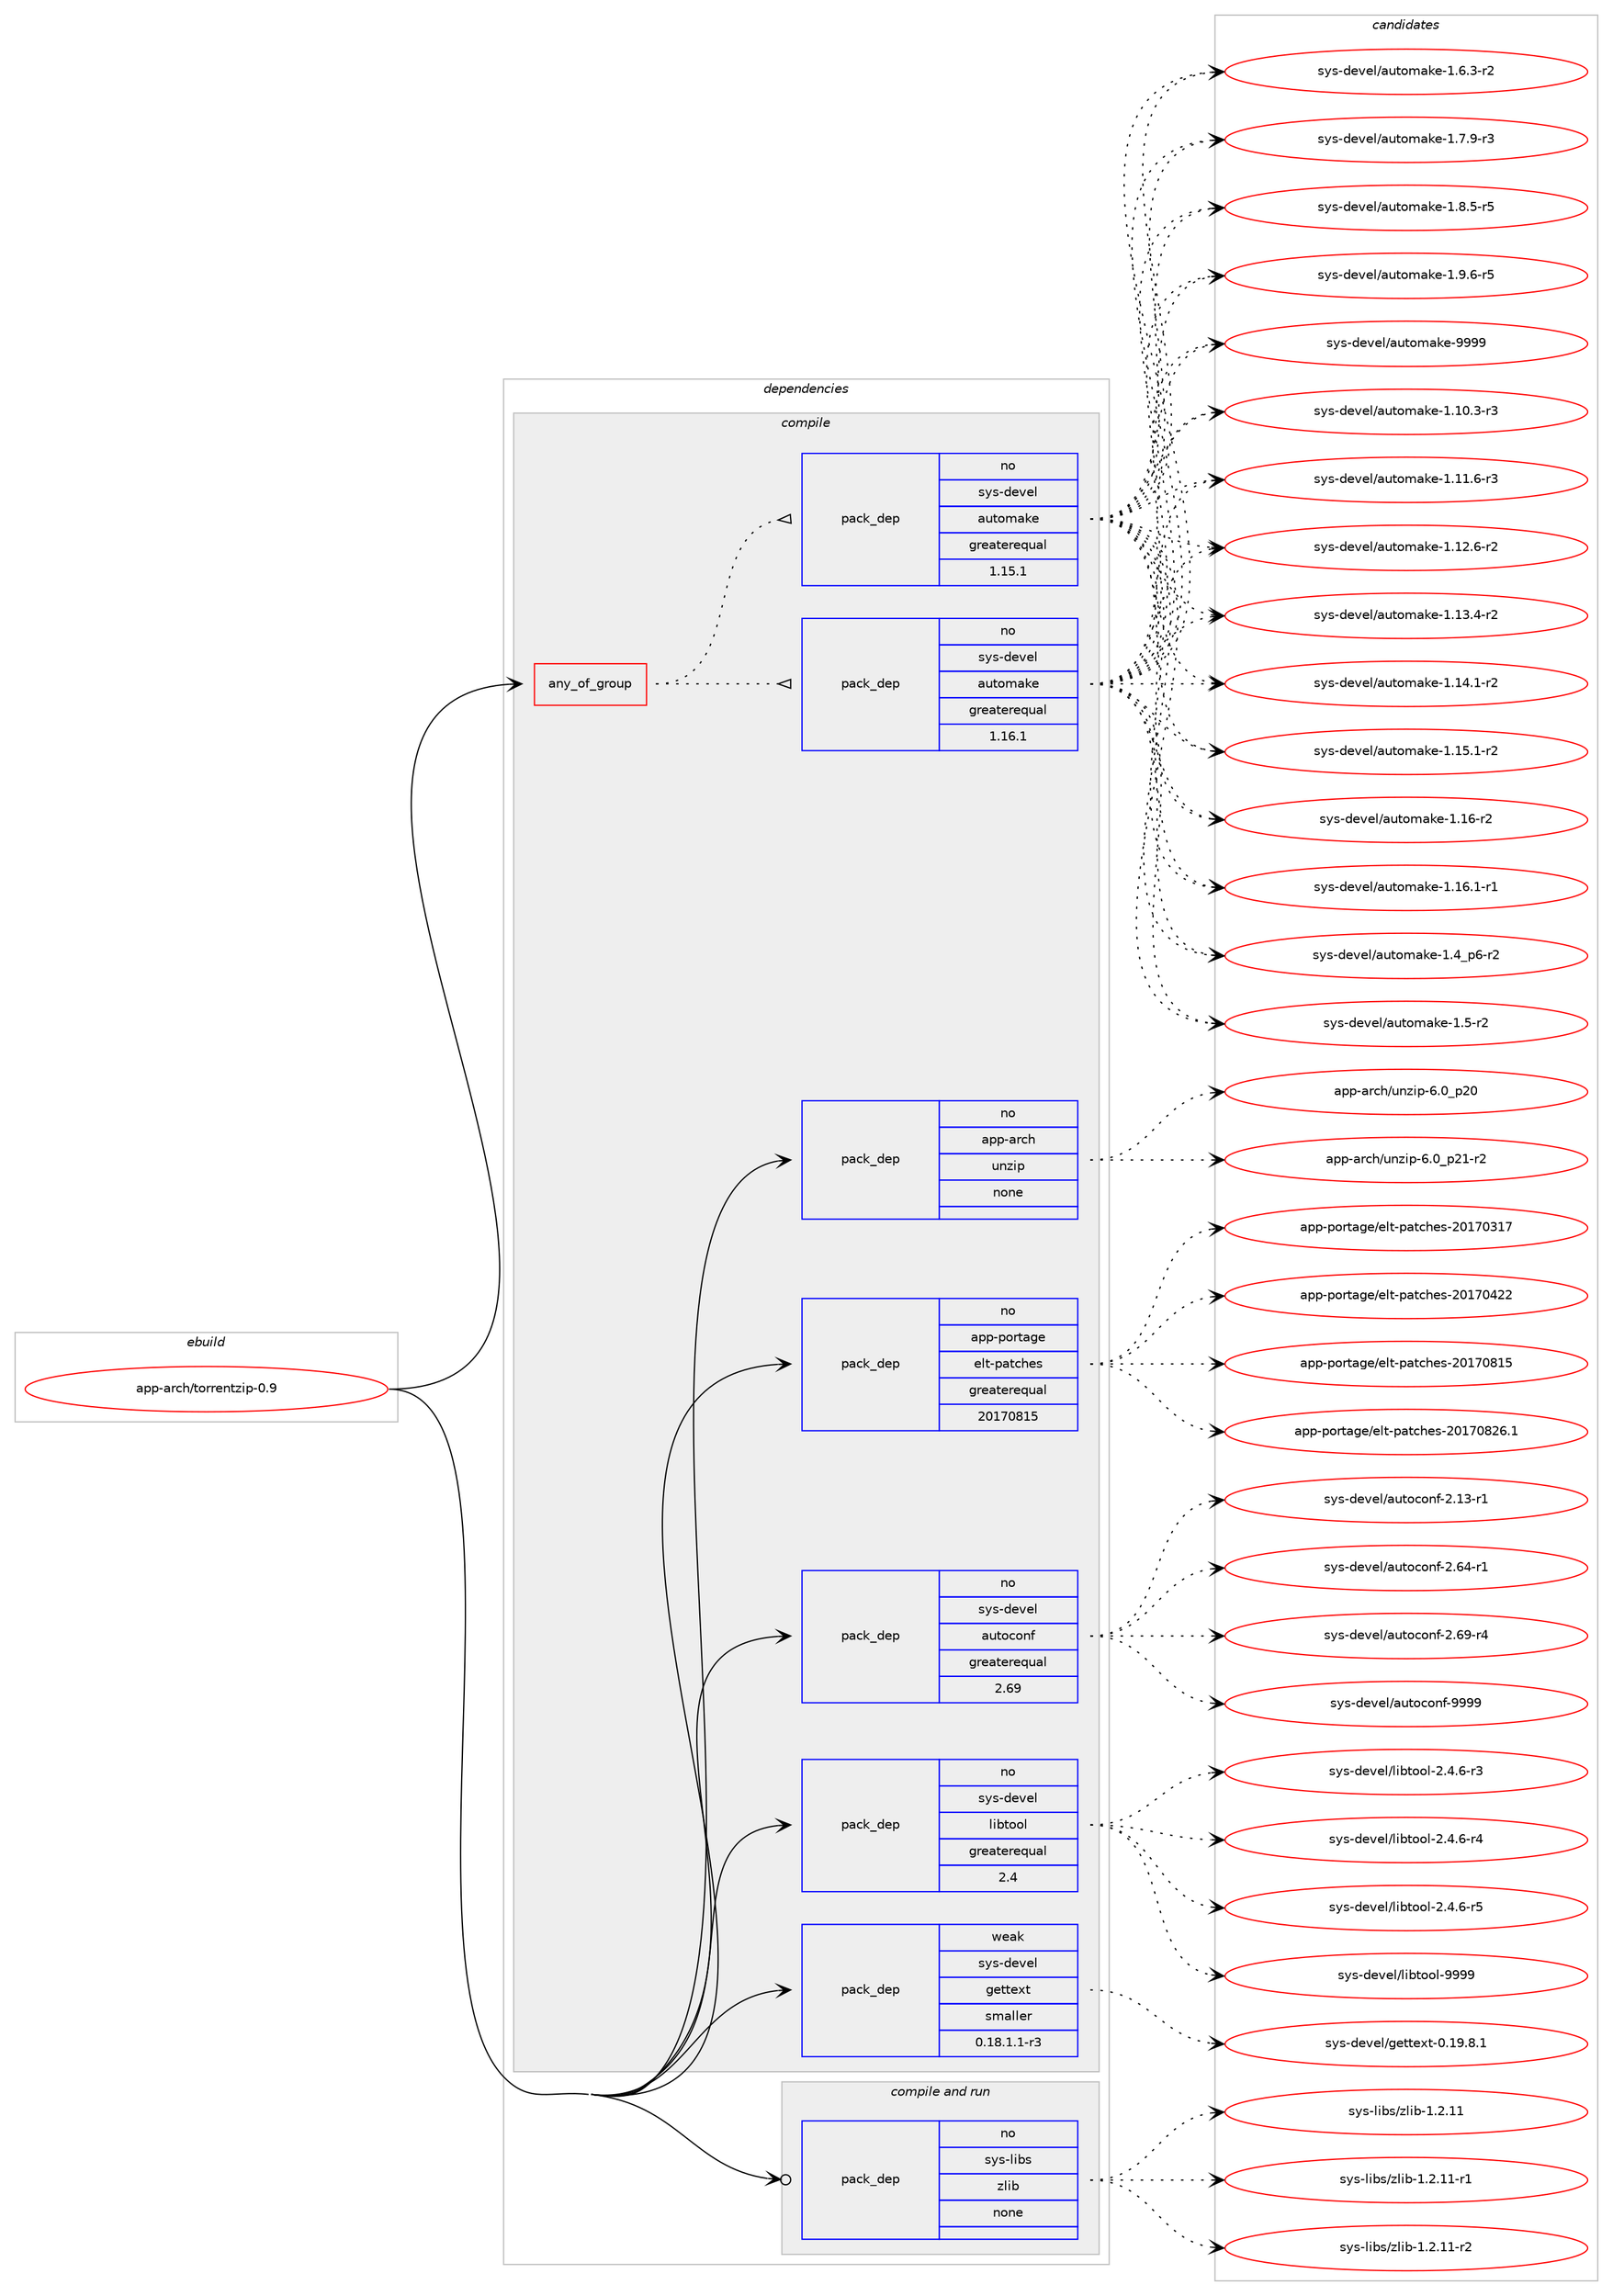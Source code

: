 digraph prolog {

# *************
# Graph options
# *************

newrank=true;
concentrate=true;
compound=true;
graph [rankdir=LR,fontname=Helvetica,fontsize=10,ranksep=1.5];#, ranksep=2.5, nodesep=0.2];
edge  [arrowhead=vee];
node  [fontname=Helvetica,fontsize=10];

# **********
# The ebuild
# **********

subgraph cluster_leftcol {
color=gray;
rank=same;
label=<<i>ebuild</i>>;
id [label="app-arch/torrentzip-0.9", color=red, width=4, href="../app-arch/torrentzip-0.9.svg"];
}

# ****************
# The dependencies
# ****************

subgraph cluster_midcol {
color=gray;
label=<<i>dependencies</i>>;
subgraph cluster_compile {
fillcolor="#eeeeee";
style=filled;
label=<<i>compile</i>>;
subgraph any19215 {
dependency1271752 [label=<<TABLE BORDER="0" CELLBORDER="1" CELLSPACING="0" CELLPADDING="4"><TR><TD CELLPADDING="10">any_of_group</TD></TR></TABLE>>, shape=none, color=red];subgraph pack905327 {
dependency1271753 [label=<<TABLE BORDER="0" CELLBORDER="1" CELLSPACING="0" CELLPADDING="4" WIDTH="220"><TR><TD ROWSPAN="6" CELLPADDING="30">pack_dep</TD></TR><TR><TD WIDTH="110">no</TD></TR><TR><TD>sys-devel</TD></TR><TR><TD>automake</TD></TR><TR><TD>greaterequal</TD></TR><TR><TD>1.16.1</TD></TR></TABLE>>, shape=none, color=blue];
}
dependency1271752:e -> dependency1271753:w [weight=20,style="dotted",arrowhead="oinv"];
subgraph pack905328 {
dependency1271754 [label=<<TABLE BORDER="0" CELLBORDER="1" CELLSPACING="0" CELLPADDING="4" WIDTH="220"><TR><TD ROWSPAN="6" CELLPADDING="30">pack_dep</TD></TR><TR><TD WIDTH="110">no</TD></TR><TR><TD>sys-devel</TD></TR><TR><TD>automake</TD></TR><TR><TD>greaterequal</TD></TR><TR><TD>1.15.1</TD></TR></TABLE>>, shape=none, color=blue];
}
dependency1271752:e -> dependency1271754:w [weight=20,style="dotted",arrowhead="oinv"];
}
id:e -> dependency1271752:w [weight=20,style="solid",arrowhead="vee"];
subgraph pack905329 {
dependency1271755 [label=<<TABLE BORDER="0" CELLBORDER="1" CELLSPACING="0" CELLPADDING="4" WIDTH="220"><TR><TD ROWSPAN="6" CELLPADDING="30">pack_dep</TD></TR><TR><TD WIDTH="110">no</TD></TR><TR><TD>app-arch</TD></TR><TR><TD>unzip</TD></TR><TR><TD>none</TD></TR><TR><TD></TD></TR></TABLE>>, shape=none, color=blue];
}
id:e -> dependency1271755:w [weight=20,style="solid",arrowhead="vee"];
subgraph pack905330 {
dependency1271756 [label=<<TABLE BORDER="0" CELLBORDER="1" CELLSPACING="0" CELLPADDING="4" WIDTH="220"><TR><TD ROWSPAN="6" CELLPADDING="30">pack_dep</TD></TR><TR><TD WIDTH="110">no</TD></TR><TR><TD>app-portage</TD></TR><TR><TD>elt-patches</TD></TR><TR><TD>greaterequal</TD></TR><TR><TD>20170815</TD></TR></TABLE>>, shape=none, color=blue];
}
id:e -> dependency1271756:w [weight=20,style="solid",arrowhead="vee"];
subgraph pack905331 {
dependency1271757 [label=<<TABLE BORDER="0" CELLBORDER="1" CELLSPACING="0" CELLPADDING="4" WIDTH="220"><TR><TD ROWSPAN="6" CELLPADDING="30">pack_dep</TD></TR><TR><TD WIDTH="110">no</TD></TR><TR><TD>sys-devel</TD></TR><TR><TD>autoconf</TD></TR><TR><TD>greaterequal</TD></TR><TR><TD>2.69</TD></TR></TABLE>>, shape=none, color=blue];
}
id:e -> dependency1271757:w [weight=20,style="solid",arrowhead="vee"];
subgraph pack905332 {
dependency1271758 [label=<<TABLE BORDER="0" CELLBORDER="1" CELLSPACING="0" CELLPADDING="4" WIDTH="220"><TR><TD ROWSPAN="6" CELLPADDING="30">pack_dep</TD></TR><TR><TD WIDTH="110">no</TD></TR><TR><TD>sys-devel</TD></TR><TR><TD>libtool</TD></TR><TR><TD>greaterequal</TD></TR><TR><TD>2.4</TD></TR></TABLE>>, shape=none, color=blue];
}
id:e -> dependency1271758:w [weight=20,style="solid",arrowhead="vee"];
subgraph pack905333 {
dependency1271759 [label=<<TABLE BORDER="0" CELLBORDER="1" CELLSPACING="0" CELLPADDING="4" WIDTH="220"><TR><TD ROWSPAN="6" CELLPADDING="30">pack_dep</TD></TR><TR><TD WIDTH="110">weak</TD></TR><TR><TD>sys-devel</TD></TR><TR><TD>gettext</TD></TR><TR><TD>smaller</TD></TR><TR><TD>0.18.1.1-r3</TD></TR></TABLE>>, shape=none, color=blue];
}
id:e -> dependency1271759:w [weight=20,style="solid",arrowhead="vee"];
}
subgraph cluster_compileandrun {
fillcolor="#eeeeee";
style=filled;
label=<<i>compile and run</i>>;
subgraph pack905334 {
dependency1271760 [label=<<TABLE BORDER="0" CELLBORDER="1" CELLSPACING="0" CELLPADDING="4" WIDTH="220"><TR><TD ROWSPAN="6" CELLPADDING="30">pack_dep</TD></TR><TR><TD WIDTH="110">no</TD></TR><TR><TD>sys-libs</TD></TR><TR><TD>zlib</TD></TR><TR><TD>none</TD></TR><TR><TD></TD></TR></TABLE>>, shape=none, color=blue];
}
id:e -> dependency1271760:w [weight=20,style="solid",arrowhead="odotvee"];
}
subgraph cluster_run {
fillcolor="#eeeeee";
style=filled;
label=<<i>run</i>>;
}
}

# **************
# The candidates
# **************

subgraph cluster_choices {
rank=same;
color=gray;
label=<<i>candidates</i>>;

subgraph choice905327 {
color=black;
nodesep=1;
choice11512111545100101118101108479711711611110997107101454946494846514511451 [label="sys-devel/automake-1.10.3-r3", color=red, width=4,href="../sys-devel/automake-1.10.3-r3.svg"];
choice11512111545100101118101108479711711611110997107101454946494946544511451 [label="sys-devel/automake-1.11.6-r3", color=red, width=4,href="../sys-devel/automake-1.11.6-r3.svg"];
choice11512111545100101118101108479711711611110997107101454946495046544511450 [label="sys-devel/automake-1.12.6-r2", color=red, width=4,href="../sys-devel/automake-1.12.6-r2.svg"];
choice11512111545100101118101108479711711611110997107101454946495146524511450 [label="sys-devel/automake-1.13.4-r2", color=red, width=4,href="../sys-devel/automake-1.13.4-r2.svg"];
choice11512111545100101118101108479711711611110997107101454946495246494511450 [label="sys-devel/automake-1.14.1-r2", color=red, width=4,href="../sys-devel/automake-1.14.1-r2.svg"];
choice11512111545100101118101108479711711611110997107101454946495346494511450 [label="sys-devel/automake-1.15.1-r2", color=red, width=4,href="../sys-devel/automake-1.15.1-r2.svg"];
choice1151211154510010111810110847971171161111099710710145494649544511450 [label="sys-devel/automake-1.16-r2", color=red, width=4,href="../sys-devel/automake-1.16-r2.svg"];
choice11512111545100101118101108479711711611110997107101454946495446494511449 [label="sys-devel/automake-1.16.1-r1", color=red, width=4,href="../sys-devel/automake-1.16.1-r1.svg"];
choice115121115451001011181011084797117116111109971071014549465295112544511450 [label="sys-devel/automake-1.4_p6-r2", color=red, width=4,href="../sys-devel/automake-1.4_p6-r2.svg"];
choice11512111545100101118101108479711711611110997107101454946534511450 [label="sys-devel/automake-1.5-r2", color=red, width=4,href="../sys-devel/automake-1.5-r2.svg"];
choice115121115451001011181011084797117116111109971071014549465446514511450 [label="sys-devel/automake-1.6.3-r2", color=red, width=4,href="../sys-devel/automake-1.6.3-r2.svg"];
choice115121115451001011181011084797117116111109971071014549465546574511451 [label="sys-devel/automake-1.7.9-r3", color=red, width=4,href="../sys-devel/automake-1.7.9-r3.svg"];
choice115121115451001011181011084797117116111109971071014549465646534511453 [label="sys-devel/automake-1.8.5-r5", color=red, width=4,href="../sys-devel/automake-1.8.5-r5.svg"];
choice115121115451001011181011084797117116111109971071014549465746544511453 [label="sys-devel/automake-1.9.6-r5", color=red, width=4,href="../sys-devel/automake-1.9.6-r5.svg"];
choice115121115451001011181011084797117116111109971071014557575757 [label="sys-devel/automake-9999", color=red, width=4,href="../sys-devel/automake-9999.svg"];
dependency1271753:e -> choice11512111545100101118101108479711711611110997107101454946494846514511451:w [style=dotted,weight="100"];
dependency1271753:e -> choice11512111545100101118101108479711711611110997107101454946494946544511451:w [style=dotted,weight="100"];
dependency1271753:e -> choice11512111545100101118101108479711711611110997107101454946495046544511450:w [style=dotted,weight="100"];
dependency1271753:e -> choice11512111545100101118101108479711711611110997107101454946495146524511450:w [style=dotted,weight="100"];
dependency1271753:e -> choice11512111545100101118101108479711711611110997107101454946495246494511450:w [style=dotted,weight="100"];
dependency1271753:e -> choice11512111545100101118101108479711711611110997107101454946495346494511450:w [style=dotted,weight="100"];
dependency1271753:e -> choice1151211154510010111810110847971171161111099710710145494649544511450:w [style=dotted,weight="100"];
dependency1271753:e -> choice11512111545100101118101108479711711611110997107101454946495446494511449:w [style=dotted,weight="100"];
dependency1271753:e -> choice115121115451001011181011084797117116111109971071014549465295112544511450:w [style=dotted,weight="100"];
dependency1271753:e -> choice11512111545100101118101108479711711611110997107101454946534511450:w [style=dotted,weight="100"];
dependency1271753:e -> choice115121115451001011181011084797117116111109971071014549465446514511450:w [style=dotted,weight="100"];
dependency1271753:e -> choice115121115451001011181011084797117116111109971071014549465546574511451:w [style=dotted,weight="100"];
dependency1271753:e -> choice115121115451001011181011084797117116111109971071014549465646534511453:w [style=dotted,weight="100"];
dependency1271753:e -> choice115121115451001011181011084797117116111109971071014549465746544511453:w [style=dotted,weight="100"];
dependency1271753:e -> choice115121115451001011181011084797117116111109971071014557575757:w [style=dotted,weight="100"];
}
subgraph choice905328 {
color=black;
nodesep=1;
choice11512111545100101118101108479711711611110997107101454946494846514511451 [label="sys-devel/automake-1.10.3-r3", color=red, width=4,href="../sys-devel/automake-1.10.3-r3.svg"];
choice11512111545100101118101108479711711611110997107101454946494946544511451 [label="sys-devel/automake-1.11.6-r3", color=red, width=4,href="../sys-devel/automake-1.11.6-r3.svg"];
choice11512111545100101118101108479711711611110997107101454946495046544511450 [label="sys-devel/automake-1.12.6-r2", color=red, width=4,href="../sys-devel/automake-1.12.6-r2.svg"];
choice11512111545100101118101108479711711611110997107101454946495146524511450 [label="sys-devel/automake-1.13.4-r2", color=red, width=4,href="../sys-devel/automake-1.13.4-r2.svg"];
choice11512111545100101118101108479711711611110997107101454946495246494511450 [label="sys-devel/automake-1.14.1-r2", color=red, width=4,href="../sys-devel/automake-1.14.1-r2.svg"];
choice11512111545100101118101108479711711611110997107101454946495346494511450 [label="sys-devel/automake-1.15.1-r2", color=red, width=4,href="../sys-devel/automake-1.15.1-r2.svg"];
choice1151211154510010111810110847971171161111099710710145494649544511450 [label="sys-devel/automake-1.16-r2", color=red, width=4,href="../sys-devel/automake-1.16-r2.svg"];
choice11512111545100101118101108479711711611110997107101454946495446494511449 [label="sys-devel/automake-1.16.1-r1", color=red, width=4,href="../sys-devel/automake-1.16.1-r1.svg"];
choice115121115451001011181011084797117116111109971071014549465295112544511450 [label="sys-devel/automake-1.4_p6-r2", color=red, width=4,href="../sys-devel/automake-1.4_p6-r2.svg"];
choice11512111545100101118101108479711711611110997107101454946534511450 [label="sys-devel/automake-1.5-r2", color=red, width=4,href="../sys-devel/automake-1.5-r2.svg"];
choice115121115451001011181011084797117116111109971071014549465446514511450 [label="sys-devel/automake-1.6.3-r2", color=red, width=4,href="../sys-devel/automake-1.6.3-r2.svg"];
choice115121115451001011181011084797117116111109971071014549465546574511451 [label="sys-devel/automake-1.7.9-r3", color=red, width=4,href="../sys-devel/automake-1.7.9-r3.svg"];
choice115121115451001011181011084797117116111109971071014549465646534511453 [label="sys-devel/automake-1.8.5-r5", color=red, width=4,href="../sys-devel/automake-1.8.5-r5.svg"];
choice115121115451001011181011084797117116111109971071014549465746544511453 [label="sys-devel/automake-1.9.6-r5", color=red, width=4,href="../sys-devel/automake-1.9.6-r5.svg"];
choice115121115451001011181011084797117116111109971071014557575757 [label="sys-devel/automake-9999", color=red, width=4,href="../sys-devel/automake-9999.svg"];
dependency1271754:e -> choice11512111545100101118101108479711711611110997107101454946494846514511451:w [style=dotted,weight="100"];
dependency1271754:e -> choice11512111545100101118101108479711711611110997107101454946494946544511451:w [style=dotted,weight="100"];
dependency1271754:e -> choice11512111545100101118101108479711711611110997107101454946495046544511450:w [style=dotted,weight="100"];
dependency1271754:e -> choice11512111545100101118101108479711711611110997107101454946495146524511450:w [style=dotted,weight="100"];
dependency1271754:e -> choice11512111545100101118101108479711711611110997107101454946495246494511450:w [style=dotted,weight="100"];
dependency1271754:e -> choice11512111545100101118101108479711711611110997107101454946495346494511450:w [style=dotted,weight="100"];
dependency1271754:e -> choice1151211154510010111810110847971171161111099710710145494649544511450:w [style=dotted,weight="100"];
dependency1271754:e -> choice11512111545100101118101108479711711611110997107101454946495446494511449:w [style=dotted,weight="100"];
dependency1271754:e -> choice115121115451001011181011084797117116111109971071014549465295112544511450:w [style=dotted,weight="100"];
dependency1271754:e -> choice11512111545100101118101108479711711611110997107101454946534511450:w [style=dotted,weight="100"];
dependency1271754:e -> choice115121115451001011181011084797117116111109971071014549465446514511450:w [style=dotted,weight="100"];
dependency1271754:e -> choice115121115451001011181011084797117116111109971071014549465546574511451:w [style=dotted,weight="100"];
dependency1271754:e -> choice115121115451001011181011084797117116111109971071014549465646534511453:w [style=dotted,weight="100"];
dependency1271754:e -> choice115121115451001011181011084797117116111109971071014549465746544511453:w [style=dotted,weight="100"];
dependency1271754:e -> choice115121115451001011181011084797117116111109971071014557575757:w [style=dotted,weight="100"];
}
subgraph choice905329 {
color=black;
nodesep=1;
choice971121124597114991044711711012210511245544648951125048 [label="app-arch/unzip-6.0_p20", color=red, width=4,href="../app-arch/unzip-6.0_p20.svg"];
choice9711211245971149910447117110122105112455446489511250494511450 [label="app-arch/unzip-6.0_p21-r2", color=red, width=4,href="../app-arch/unzip-6.0_p21-r2.svg"];
dependency1271755:e -> choice971121124597114991044711711012210511245544648951125048:w [style=dotted,weight="100"];
dependency1271755:e -> choice9711211245971149910447117110122105112455446489511250494511450:w [style=dotted,weight="100"];
}
subgraph choice905330 {
color=black;
nodesep=1;
choice97112112451121111141169710310147101108116451129711699104101115455048495548514955 [label="app-portage/elt-patches-20170317", color=red, width=4,href="../app-portage/elt-patches-20170317.svg"];
choice97112112451121111141169710310147101108116451129711699104101115455048495548525050 [label="app-portage/elt-patches-20170422", color=red, width=4,href="../app-portage/elt-patches-20170422.svg"];
choice97112112451121111141169710310147101108116451129711699104101115455048495548564953 [label="app-portage/elt-patches-20170815", color=red, width=4,href="../app-portage/elt-patches-20170815.svg"];
choice971121124511211111411697103101471011081164511297116991041011154550484955485650544649 [label="app-portage/elt-patches-20170826.1", color=red, width=4,href="../app-portage/elt-patches-20170826.1.svg"];
dependency1271756:e -> choice97112112451121111141169710310147101108116451129711699104101115455048495548514955:w [style=dotted,weight="100"];
dependency1271756:e -> choice97112112451121111141169710310147101108116451129711699104101115455048495548525050:w [style=dotted,weight="100"];
dependency1271756:e -> choice97112112451121111141169710310147101108116451129711699104101115455048495548564953:w [style=dotted,weight="100"];
dependency1271756:e -> choice971121124511211111411697103101471011081164511297116991041011154550484955485650544649:w [style=dotted,weight="100"];
}
subgraph choice905331 {
color=black;
nodesep=1;
choice1151211154510010111810110847971171161119911111010245504649514511449 [label="sys-devel/autoconf-2.13-r1", color=red, width=4,href="../sys-devel/autoconf-2.13-r1.svg"];
choice1151211154510010111810110847971171161119911111010245504654524511449 [label="sys-devel/autoconf-2.64-r1", color=red, width=4,href="../sys-devel/autoconf-2.64-r1.svg"];
choice1151211154510010111810110847971171161119911111010245504654574511452 [label="sys-devel/autoconf-2.69-r4", color=red, width=4,href="../sys-devel/autoconf-2.69-r4.svg"];
choice115121115451001011181011084797117116111991111101024557575757 [label="sys-devel/autoconf-9999", color=red, width=4,href="../sys-devel/autoconf-9999.svg"];
dependency1271757:e -> choice1151211154510010111810110847971171161119911111010245504649514511449:w [style=dotted,weight="100"];
dependency1271757:e -> choice1151211154510010111810110847971171161119911111010245504654524511449:w [style=dotted,weight="100"];
dependency1271757:e -> choice1151211154510010111810110847971171161119911111010245504654574511452:w [style=dotted,weight="100"];
dependency1271757:e -> choice115121115451001011181011084797117116111991111101024557575757:w [style=dotted,weight="100"];
}
subgraph choice905332 {
color=black;
nodesep=1;
choice1151211154510010111810110847108105981161111111084550465246544511451 [label="sys-devel/libtool-2.4.6-r3", color=red, width=4,href="../sys-devel/libtool-2.4.6-r3.svg"];
choice1151211154510010111810110847108105981161111111084550465246544511452 [label="sys-devel/libtool-2.4.6-r4", color=red, width=4,href="../sys-devel/libtool-2.4.6-r4.svg"];
choice1151211154510010111810110847108105981161111111084550465246544511453 [label="sys-devel/libtool-2.4.6-r5", color=red, width=4,href="../sys-devel/libtool-2.4.6-r5.svg"];
choice1151211154510010111810110847108105981161111111084557575757 [label="sys-devel/libtool-9999", color=red, width=4,href="../sys-devel/libtool-9999.svg"];
dependency1271758:e -> choice1151211154510010111810110847108105981161111111084550465246544511451:w [style=dotted,weight="100"];
dependency1271758:e -> choice1151211154510010111810110847108105981161111111084550465246544511452:w [style=dotted,weight="100"];
dependency1271758:e -> choice1151211154510010111810110847108105981161111111084550465246544511453:w [style=dotted,weight="100"];
dependency1271758:e -> choice1151211154510010111810110847108105981161111111084557575757:w [style=dotted,weight="100"];
}
subgraph choice905333 {
color=black;
nodesep=1;
choice1151211154510010111810110847103101116116101120116454846495746564649 [label="sys-devel/gettext-0.19.8.1", color=red, width=4,href="../sys-devel/gettext-0.19.8.1.svg"];
dependency1271759:e -> choice1151211154510010111810110847103101116116101120116454846495746564649:w [style=dotted,weight="100"];
}
subgraph choice905334 {
color=black;
nodesep=1;
choice1151211154510810598115471221081059845494650464949 [label="sys-libs/zlib-1.2.11", color=red, width=4,href="../sys-libs/zlib-1.2.11.svg"];
choice11512111545108105981154712210810598454946504649494511449 [label="sys-libs/zlib-1.2.11-r1", color=red, width=4,href="../sys-libs/zlib-1.2.11-r1.svg"];
choice11512111545108105981154712210810598454946504649494511450 [label="sys-libs/zlib-1.2.11-r2", color=red, width=4,href="../sys-libs/zlib-1.2.11-r2.svg"];
dependency1271760:e -> choice1151211154510810598115471221081059845494650464949:w [style=dotted,weight="100"];
dependency1271760:e -> choice11512111545108105981154712210810598454946504649494511449:w [style=dotted,weight="100"];
dependency1271760:e -> choice11512111545108105981154712210810598454946504649494511450:w [style=dotted,weight="100"];
}
}

}

